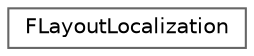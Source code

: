 digraph "Graphical Class Hierarchy"
{
 // INTERACTIVE_SVG=YES
 // LATEX_PDF_SIZE
  bgcolor="transparent";
  edge [fontname=Helvetica,fontsize=10,labelfontname=Helvetica,labelfontsize=10];
  node [fontname=Helvetica,fontsize=10,shape=box,height=0.2,width=0.4];
  rankdir="LR";
  Node0 [id="Node000000",label="FLayoutLocalization",height=0.2,width=0.4,color="grey40", fillcolor="white", style="filled",URL="$d5/ddd/classFLayoutLocalization.html",tooltip="Class containing utilities for getting layout localization information."];
}
